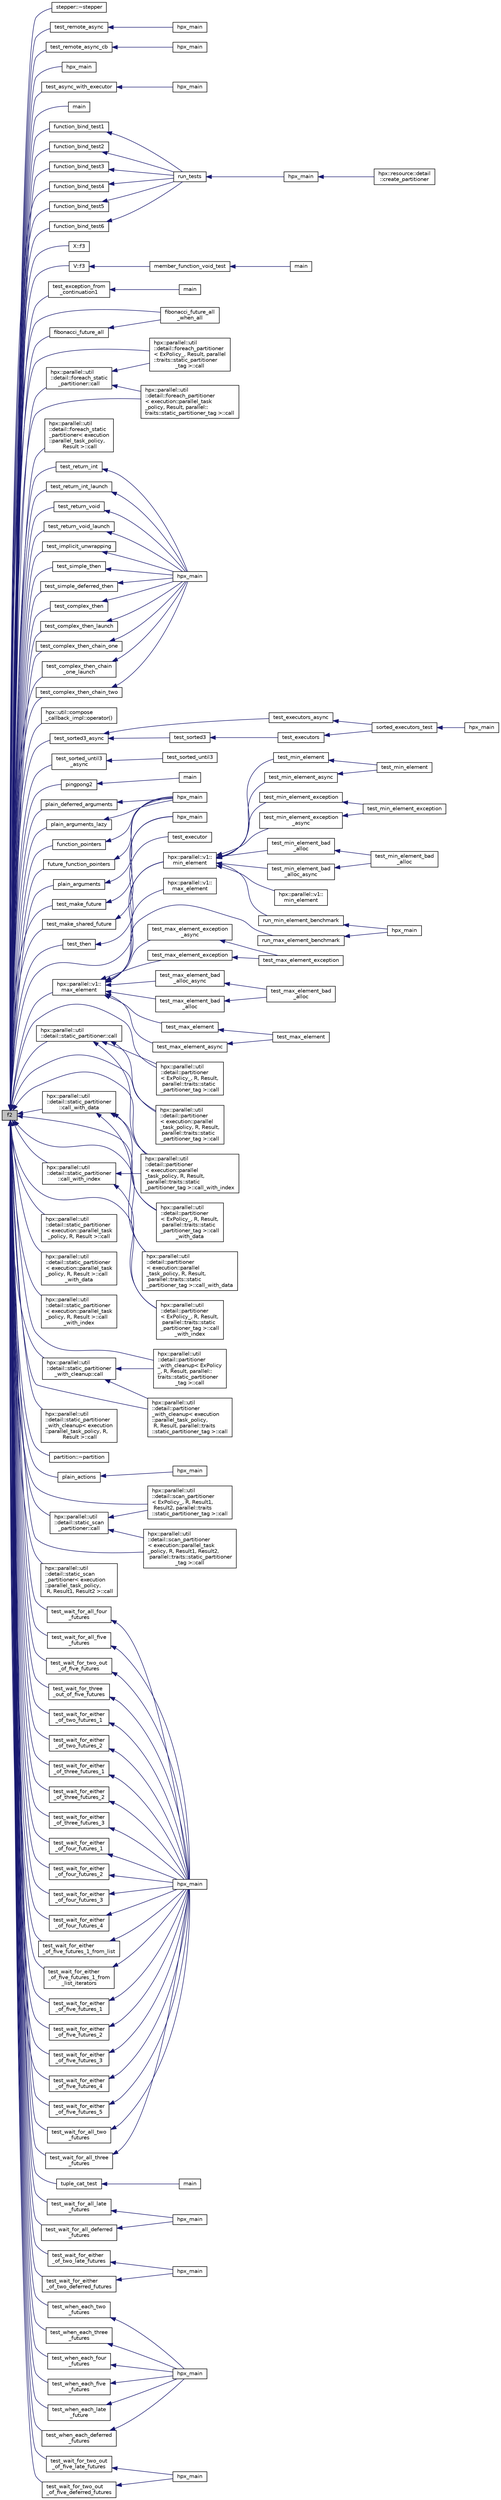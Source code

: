 digraph "f2"
{
  edge [fontname="Helvetica",fontsize="10",labelfontname="Helvetica",labelfontsize="10"];
  node [fontname="Helvetica",fontsize="10",shape=record];
  rankdir="LR";
  Node1211 [label="f2",height=0.2,width=0.4,color="black", fillcolor="grey75", style="filled", fontcolor="black"];
  Node1211 -> Node1212 [dir="back",color="midnightblue",fontsize="10",style="solid",fontname="Helvetica"];
  Node1212 [label="stepper::~stepper",height=0.2,width=0.4,color="black", fillcolor="white", style="filled",URL="$d0/da6/structstepper.html#add73bef54a4602b7a9c84c4fedcde6d0"];
  Node1211 -> Node1213 [dir="back",color="midnightblue",fontsize="10",style="solid",fontname="Helvetica"];
  Node1213 [label="test_remote_async",height=0.2,width=0.4,color="black", fillcolor="white", style="filled",URL="$db/de6/async__action__1813_8cpp.html#af26e331d55cd69b2a6ef7070fe033535"];
  Node1213 -> Node1214 [dir="back",color="midnightblue",fontsize="10",style="solid",fontname="Helvetica"];
  Node1214 [label="hpx_main",height=0.2,width=0.4,color="black", fillcolor="white", style="filled",URL="$db/de6/async__action__1813_8cpp.html#aefd26dd818037509b2241068d57e3e1d"];
  Node1211 -> Node1215 [dir="back",color="midnightblue",fontsize="10",style="solid",fontname="Helvetica"];
  Node1215 [label="test_remote_async_cb",height=0.2,width=0.4,color="black", fillcolor="white", style="filled",URL="$da/d88/async__cb__remote_8cpp.html#a696e56ba0ade0311e4a0e06254e743d9"];
  Node1215 -> Node1216 [dir="back",color="midnightblue",fontsize="10",style="solid",fontname="Helvetica"];
  Node1216 [label="hpx_main",height=0.2,width=0.4,color="black", fillcolor="white", style="filled",URL="$da/d88/async__cb__remote_8cpp.html#aefd26dd818037509b2241068d57e3e1d"];
  Node1211 -> Node1217 [dir="back",color="midnightblue",fontsize="10",style="solid",fontname="Helvetica"];
  Node1217 [label="hpx_main",height=0.2,width=0.4,color="black", fillcolor="white", style="filled",URL="$d4/d19/async__continue_8cpp.html#aefd26dd818037509b2241068d57e3e1d"];
  Node1211 -> Node1218 [dir="back",color="midnightblue",fontsize="10",style="solid",fontname="Helvetica"];
  Node1218 [label="test_async_with_executor",height=0.2,width=0.4,color="black", fillcolor="white", style="filled",URL="$d4/dce/async__local__executor_8cpp.html#a3be1a86d23b45cd956b5d793a25bc1f3"];
  Node1218 -> Node1219 [dir="back",color="midnightblue",fontsize="10",style="solid",fontname="Helvetica"];
  Node1219 [label="hpx_main",height=0.2,width=0.4,color="black", fillcolor="white", style="filled",URL="$d4/dce/async__local__executor_8cpp.html#aefd26dd818037509b2241068d57e3e1d"];
  Node1211 -> Node1220 [dir="back",color="midnightblue",fontsize="10",style="solid",fontname="Helvetica"];
  Node1220 [label="main",height=0.2,width=0.4,color="black", fillcolor="white", style="filled",URL="$d4/d13/async__unwrap__1037_8cpp.html#ae66f6b31b5ad750f1fe042a706a4e3d4"];
  Node1211 -> Node1221 [dir="back",color="midnightblue",fontsize="10",style="solid",fontname="Helvetica"];
  Node1221 [label="function_bind_test1",height=0.2,width=0.4,color="black", fillcolor="white", style="filled",URL="$d7/d85/bind__action_8cpp.html#ae6639183a43f033e86cc0cd59de201fe"];
  Node1221 -> Node1222 [dir="back",color="midnightblue",fontsize="10",style="solid",fontname="Helvetica"];
  Node1222 [label="run_tests",height=0.2,width=0.4,color="black", fillcolor="white", style="filled",URL="$d7/d85/bind__action_8cpp.html#a66ce417481659548c78f69005137fa56"];
  Node1222 -> Node1223 [dir="back",color="midnightblue",fontsize="10",style="solid",fontname="Helvetica"];
  Node1223 [label="hpx_main",height=0.2,width=0.4,color="black", fillcolor="white", style="filled",URL="$d7/d85/bind__action_8cpp.html#a344a9bb316c276641af2d061a2558c97"];
  Node1223 -> Node1224 [dir="back",color="midnightblue",fontsize="10",style="solid",fontname="Helvetica"];
  Node1224 [label="hpx::resource::detail\l::create_partitioner",height=0.2,width=0.4,color="black", fillcolor="white", style="filled",URL="$d8/d1e/namespacehpx_1_1resource_1_1detail.html#a7cf4126748bdc4c7a71cb3c68e7d8a40"];
  Node1211 -> Node1225 [dir="back",color="midnightblue",fontsize="10",style="solid",fontname="Helvetica"];
  Node1225 [label="function_bind_test2",height=0.2,width=0.4,color="black", fillcolor="white", style="filled",URL="$d7/d85/bind__action_8cpp.html#a73d61c976bbadfb683092d4938800382"];
  Node1225 -> Node1222 [dir="back",color="midnightblue",fontsize="10",style="solid",fontname="Helvetica"];
  Node1211 -> Node1226 [dir="back",color="midnightblue",fontsize="10",style="solid",fontname="Helvetica"];
  Node1226 [label="function_bind_test3",height=0.2,width=0.4,color="black", fillcolor="white", style="filled",URL="$d7/d85/bind__action_8cpp.html#ae74b5f5fa480266ffab176338c97c824"];
  Node1226 -> Node1222 [dir="back",color="midnightblue",fontsize="10",style="solid",fontname="Helvetica"];
  Node1211 -> Node1227 [dir="back",color="midnightblue",fontsize="10",style="solid",fontname="Helvetica"];
  Node1227 [label="function_bind_test4",height=0.2,width=0.4,color="black", fillcolor="white", style="filled",URL="$d7/d85/bind__action_8cpp.html#ac73a85dab1306367e15d580ddbd172c3"];
  Node1227 -> Node1222 [dir="back",color="midnightblue",fontsize="10",style="solid",fontname="Helvetica"];
  Node1211 -> Node1228 [dir="back",color="midnightblue",fontsize="10",style="solid",fontname="Helvetica"];
  Node1228 [label="function_bind_test5",height=0.2,width=0.4,color="black", fillcolor="white", style="filled",URL="$d7/d85/bind__action_8cpp.html#a72403e93fa8c54844fd1dbcbeb9ceadb"];
  Node1228 -> Node1222 [dir="back",color="midnightblue",fontsize="10",style="solid",fontname="Helvetica"];
  Node1211 -> Node1229 [dir="back",color="midnightblue",fontsize="10",style="solid",fontname="Helvetica"];
  Node1229 [label="function_bind_test6",height=0.2,width=0.4,color="black", fillcolor="white", style="filled",URL="$d7/d85/bind__action_8cpp.html#ad24c4350176ea8ce81bffd3ccb3dc8f2"];
  Node1229 -> Node1222 [dir="back",color="midnightblue",fontsize="10",style="solid",fontname="Helvetica"];
  Node1211 -> Node1230 [dir="back",color="midnightblue",fontsize="10",style="solid",fontname="Helvetica"];
  Node1230 [label="X::f3",height=0.2,width=0.4,color="black", fillcolor="white", style="filled",URL="$d9/d80/struct_x.html#a96b39955c6e699ea096325dd02930119"];
  Node1211 -> Node1231 [dir="back",color="midnightblue",fontsize="10",style="solid",fontname="Helvetica"];
  Node1231 [label="V::f3",height=0.2,width=0.4,color="black", fillcolor="white", style="filled",URL="$d1/d19/struct_v.html#a02773f8887370a6b6c06aaa43c9ef7ba"];
  Node1231 -> Node1232 [dir="back",color="midnightblue",fontsize="10",style="solid",fontname="Helvetica"];
  Node1232 [label="member_function_void_test",height=0.2,width=0.4,color="black", fillcolor="white", style="filled",URL="$d0/dac/bind__test_8cpp.html#a0cd26a0269df9255c264fc823bfe4cd2"];
  Node1232 -> Node1233 [dir="back",color="midnightblue",fontsize="10",style="solid",fontname="Helvetica"];
  Node1233 [label="main",height=0.2,width=0.4,color="black", fillcolor="white", style="filled",URL="$d0/dac/bind__test_8cpp.html#ae66f6b31b5ad750f1fe042a706a4e3d4"];
  Node1211 -> Node1234 [dir="back",color="midnightblue",fontsize="10",style="solid",fontname="Helvetica"];
  Node1234 [label="test_exception_from\l_continuation1",height=0.2,width=0.4,color="black", fillcolor="white", style="filled",URL="$db/d28/exception__from__continuation__1613_8cpp.html#a22363670a48079a92099d1f0f7def774"];
  Node1234 -> Node1235 [dir="back",color="midnightblue",fontsize="10",style="solid",fontname="Helvetica"];
  Node1235 [label="main",height=0.2,width=0.4,color="black", fillcolor="white", style="filled",URL="$db/d28/exception__from__continuation__1613_8cpp.html#ae66f6b31b5ad750f1fe042a706a4e3d4"];
  Node1211 -> Node1236 [dir="back",color="midnightblue",fontsize="10",style="solid",fontname="Helvetica"];
  Node1236 [label="fibonacci_future_all",height=0.2,width=0.4,color="black", fillcolor="white", style="filled",URL="$d6/de3/fibonacci__futures_8cpp.html#a7b46a4821d812f249d5ad3908cecd85f"];
  Node1236 -> Node1237 [dir="back",color="midnightblue",fontsize="10",style="solid",fontname="Helvetica"];
  Node1237 [label="fibonacci_future_all\l_when_all",height=0.2,width=0.4,color="black", fillcolor="white", style="filled",URL="$d6/de3/fibonacci__futures_8cpp.html#a5695816899c3a480a2c9c0d3277cd4e0"];
  Node1211 -> Node1237 [dir="back",color="midnightblue",fontsize="10",style="solid",fontname="Helvetica"];
  Node1211 -> Node1238 [dir="back",color="midnightblue",fontsize="10",style="solid",fontname="Helvetica"];
  Node1238 [label="hpx::parallel::util\l::detail::foreach_static\l_partitioner::call",height=0.2,width=0.4,color="black", fillcolor="white", style="filled",URL="$d6/d6a/structhpx_1_1parallel_1_1util_1_1detail_1_1foreach__static__partitioner.html#adacc835452ced27726fb88e340a65546"];
  Node1238 -> Node1239 [dir="back",color="midnightblue",fontsize="10",style="solid",fontname="Helvetica"];
  Node1239 [label="hpx::parallel::util\l::detail::foreach_partitioner\l\< ExPolicy_, Result, parallel\l::traits::static_partitioner\l_tag \>::call",height=0.2,width=0.4,color="black", fillcolor="white", style="filled",URL="$db/d4c/structhpx_1_1parallel_1_1util_1_1detail_1_1foreach__partitioner_3_01_ex_policy___00_01_result_00f0905d86233521b217e190864e1ef9bf.html#aec3e49e5b0760bc3e17e7151fbb130db"];
  Node1238 -> Node1240 [dir="back",color="midnightblue",fontsize="10",style="solid",fontname="Helvetica"];
  Node1240 [label="hpx::parallel::util\l::detail::foreach_partitioner\l\< execution::parallel_task\l_policy, Result, parallel::\ltraits::static_partitioner_tag \>::call",height=0.2,width=0.4,color="black", fillcolor="white", style="filled",URL="$dc/dea/structhpx_1_1parallel_1_1util_1_1detail_1_1foreach__partitioner_3_01execution_1_1parallel__task_15c413fade2c2ea381c529c90fb01b95.html#a8231aec9aa2b550686dfb09068355222"];
  Node1211 -> Node1241 [dir="back",color="midnightblue",fontsize="10",style="solid",fontname="Helvetica"];
  Node1241 [label="hpx::parallel::util\l::detail::foreach_static\l_partitioner\< execution\l::parallel_task_policy,\l Result \>::call",height=0.2,width=0.4,color="black", fillcolor="white", style="filled",URL="$dc/d70/structhpx_1_1parallel_1_1util_1_1detail_1_1foreach__static__partitioner_3_01execution_1_1paralle8626d5c4384767c8555b9966fc809b75.html#a4879597fc0c82d45142cb561100c86f4"];
  Node1211 -> Node1239 [dir="back",color="midnightblue",fontsize="10",style="solid",fontname="Helvetica"];
  Node1211 -> Node1240 [dir="back",color="midnightblue",fontsize="10",style="solid",fontname="Helvetica"];
  Node1211 -> Node1242 [dir="back",color="midnightblue",fontsize="10",style="solid",fontname="Helvetica"];
  Node1242 [label="test_return_int",height=0.2,width=0.4,color="black", fillcolor="white", style="filled",URL="$df/da5/future__then_8cpp.html#a4574c7d42a67c66efb94b4aad426e984"];
  Node1242 -> Node1243 [dir="back",color="midnightblue",fontsize="10",style="solid",fontname="Helvetica"];
  Node1243 [label="hpx_main",height=0.2,width=0.4,color="black", fillcolor="white", style="filled",URL="$df/da5/future__then_8cpp.html#aefd26dd818037509b2241068d57e3e1d"];
  Node1211 -> Node1244 [dir="back",color="midnightblue",fontsize="10",style="solid",fontname="Helvetica"];
  Node1244 [label="test_return_int_launch",height=0.2,width=0.4,color="black", fillcolor="white", style="filled",URL="$df/da5/future__then_8cpp.html#a4d59ccf0b01a1fa8fde2acc877f986a7"];
  Node1244 -> Node1243 [dir="back",color="midnightblue",fontsize="10",style="solid",fontname="Helvetica"];
  Node1211 -> Node1245 [dir="back",color="midnightblue",fontsize="10",style="solid",fontname="Helvetica"];
  Node1245 [label="test_return_void",height=0.2,width=0.4,color="black", fillcolor="white", style="filled",URL="$df/da5/future__then_8cpp.html#a504f39b4d586615d5d1371c8dad56645"];
  Node1245 -> Node1243 [dir="back",color="midnightblue",fontsize="10",style="solid",fontname="Helvetica"];
  Node1211 -> Node1246 [dir="back",color="midnightblue",fontsize="10",style="solid",fontname="Helvetica"];
  Node1246 [label="test_return_void_launch",height=0.2,width=0.4,color="black", fillcolor="white", style="filled",URL="$df/da5/future__then_8cpp.html#a6bca71baf1676513433d261fbffee4bc"];
  Node1246 -> Node1243 [dir="back",color="midnightblue",fontsize="10",style="solid",fontname="Helvetica"];
  Node1211 -> Node1247 [dir="back",color="midnightblue",fontsize="10",style="solid",fontname="Helvetica"];
  Node1247 [label="test_implicit_unwrapping",height=0.2,width=0.4,color="black", fillcolor="white", style="filled",URL="$df/da5/future__then_8cpp.html#ad7b1b04c3515e5bf95459e94b1bdc337"];
  Node1247 -> Node1243 [dir="back",color="midnightblue",fontsize="10",style="solid",fontname="Helvetica"];
  Node1211 -> Node1248 [dir="back",color="midnightblue",fontsize="10",style="solid",fontname="Helvetica"];
  Node1248 [label="test_simple_then",height=0.2,width=0.4,color="black", fillcolor="white", style="filled",URL="$df/da5/future__then_8cpp.html#aa74379f2bcdf911e278b78569028848b"];
  Node1248 -> Node1243 [dir="back",color="midnightblue",fontsize="10",style="solid",fontname="Helvetica"];
  Node1211 -> Node1249 [dir="back",color="midnightblue",fontsize="10",style="solid",fontname="Helvetica"];
  Node1249 [label="test_simple_deferred_then",height=0.2,width=0.4,color="black", fillcolor="white", style="filled",URL="$df/da5/future__then_8cpp.html#a026670a80b5d18f81a87665f09f4b9e4"];
  Node1249 -> Node1243 [dir="back",color="midnightblue",fontsize="10",style="solid",fontname="Helvetica"];
  Node1211 -> Node1250 [dir="back",color="midnightblue",fontsize="10",style="solid",fontname="Helvetica"];
  Node1250 [label="test_complex_then",height=0.2,width=0.4,color="black", fillcolor="white", style="filled",URL="$df/da5/future__then_8cpp.html#a65c0909ab7ad1dbde6b00a89e09d12ee"];
  Node1250 -> Node1243 [dir="back",color="midnightblue",fontsize="10",style="solid",fontname="Helvetica"];
  Node1211 -> Node1251 [dir="back",color="midnightblue",fontsize="10",style="solid",fontname="Helvetica"];
  Node1251 [label="test_complex_then_launch",height=0.2,width=0.4,color="black", fillcolor="white", style="filled",URL="$df/da5/future__then_8cpp.html#a57e79de123fc4563e6535bcb0d510eb6"];
  Node1251 -> Node1243 [dir="back",color="midnightblue",fontsize="10",style="solid",fontname="Helvetica"];
  Node1211 -> Node1252 [dir="back",color="midnightblue",fontsize="10",style="solid",fontname="Helvetica"];
  Node1252 [label="test_complex_then_chain_one",height=0.2,width=0.4,color="black", fillcolor="white", style="filled",URL="$df/da5/future__then_8cpp.html#aa9256ab654994c70d6de44c612f62ac1"];
  Node1252 -> Node1243 [dir="back",color="midnightblue",fontsize="10",style="solid",fontname="Helvetica"];
  Node1211 -> Node1253 [dir="back",color="midnightblue",fontsize="10",style="solid",fontname="Helvetica"];
  Node1253 [label="test_complex_then_chain\l_one_launch",height=0.2,width=0.4,color="black", fillcolor="white", style="filled",URL="$df/da5/future__then_8cpp.html#acf17bb2a5182b9cb7667271f95a03704"];
  Node1253 -> Node1243 [dir="back",color="midnightblue",fontsize="10",style="solid",fontname="Helvetica"];
  Node1211 -> Node1254 [dir="back",color="midnightblue",fontsize="10",style="solid",fontname="Helvetica"];
  Node1254 [label="test_complex_then_chain_two",height=0.2,width=0.4,color="black", fillcolor="white", style="filled",URL="$df/da5/future__then_8cpp.html#a877da4dafc5590d16fa0d3c57391c363"];
  Node1254 -> Node1243 [dir="back",color="midnightblue",fontsize="10",style="solid",fontname="Helvetica"];
  Node1211 -> Node1255 [dir="back",color="midnightblue",fontsize="10",style="solid",fontname="Helvetica"];
  Node1255 [label="hpx::util::compose\l_callback_impl::operator()",height=0.2,width=0.4,color="black", fillcolor="white", style="filled",URL="$d0/d19/classhpx_1_1util_1_1compose__callback__impl.html#a18cb82da027db8bc0f85ca3f32f1912a"];
  Node1211 -> Node1256 [dir="back",color="midnightblue",fontsize="10",style="solid",fontname="Helvetica"];
  Node1256 [label="test_sorted3_async",height=0.2,width=0.4,color="black", fillcolor="white", style="filled",URL="$d7/d7f/is__sorted__tests_8hpp.html#aad6598d23fc8cb39839ee7a18c230a33"];
  Node1256 -> Node1257 [dir="back",color="midnightblue",fontsize="10",style="solid",fontname="Helvetica"];
  Node1257 [label="test_sorted3",height=0.2,width=0.4,color="black", fillcolor="white", style="filled",URL="$df/d8f/is__sorted_8cpp.html#a4590466dfab74605ed9b575acfd6373a"];
  Node1257 -> Node1258 [dir="back",color="midnightblue",fontsize="10",style="solid",fontname="Helvetica"];
  Node1258 [label="test_executors",height=0.2,width=0.4,color="black", fillcolor="white", style="filled",URL="$d1/d98/is__sorted__executors__v1_8cpp.html#aa2a590bab3d01b2e0c3f5ebb551e6df0"];
  Node1258 -> Node1259 [dir="back",color="midnightblue",fontsize="10",style="solid",fontname="Helvetica"];
  Node1259 [label="sorted_executors_test",height=0.2,width=0.4,color="black", fillcolor="white", style="filled",URL="$d1/d98/is__sorted__executors__v1_8cpp.html#afa1ce77233e5dafb8a2b46c34746c25a"];
  Node1259 -> Node1260 [dir="back",color="midnightblue",fontsize="10",style="solid",fontname="Helvetica"];
  Node1260 [label="hpx_main",height=0.2,width=0.4,color="black", fillcolor="white", style="filled",URL="$d1/d98/is__sorted__executors__v1_8cpp.html#a4ca51ec94fa82421fc621b58eef7b01c"];
  Node1256 -> Node1261 [dir="back",color="midnightblue",fontsize="10",style="solid",fontname="Helvetica"];
  Node1261 [label="test_executors_async",height=0.2,width=0.4,color="black", fillcolor="white", style="filled",URL="$d1/d98/is__sorted__executors__v1_8cpp.html#a930d409ea07ad974379591f1f0531b59"];
  Node1261 -> Node1259 [dir="back",color="midnightblue",fontsize="10",style="solid",fontname="Helvetica"];
  Node1211 -> Node1262 [dir="back",color="midnightblue",fontsize="10",style="solid",fontname="Helvetica"];
  Node1262 [label="test_sorted_until3\l_async",height=0.2,width=0.4,color="black", fillcolor="white", style="filled",URL="$d0/d1b/is__sorted__until_8cpp.html#a198d4154d3051577107ef8ad32f13f28"];
  Node1262 -> Node1263 [dir="back",color="midnightblue",fontsize="10",style="solid",fontname="Helvetica"];
  Node1263 [label="test_sorted_until3",height=0.2,width=0.4,color="black", fillcolor="white", style="filled",URL="$d0/d1b/is__sorted__until_8cpp.html#ab1c916e1396048e19457767a8f47573e"];
  Node1211 -> Node1264 [dir="back",color="midnightblue",fontsize="10",style="solid",fontname="Helvetica"];
  Node1264 [label="pingpong2",height=0.2,width=0.4,color="black", fillcolor="white", style="filled",URL="$d0/d3e/local__channel_8cpp.html#a4b50212c49f2ad2ed9778746617e0a23"];
  Node1264 -> Node1265 [dir="back",color="midnightblue",fontsize="10",style="solid",fontname="Helvetica"];
  Node1265 [label="main",height=0.2,width=0.4,color="black", fillcolor="white", style="filled",URL="$d0/d3e/local__channel_8cpp.html#a0ddf1224851353fc92bfbff6f499fa97"];
  Node1211 -> Node1266 [dir="back",color="midnightblue",fontsize="10",style="solid",fontname="Helvetica"];
  Node1266 [label="function_pointers",height=0.2,width=0.4,color="black", fillcolor="white", style="filled",URL="$d9/d92/local__dataflow_8cpp.html#a2af92e7e32bc01dfe46820526d275b75"];
  Node1266 -> Node1267 [dir="back",color="midnightblue",fontsize="10",style="solid",fontname="Helvetica"];
  Node1267 [label="hpx_main",height=0.2,width=0.4,color="black", fillcolor="white", style="filled",URL="$d9/d92/local__dataflow_8cpp.html#a255f773d830db5ca937cff11c2692fa2"];
  Node1211 -> Node1268 [dir="back",color="midnightblue",fontsize="10",style="solid",fontname="Helvetica"];
  Node1268 [label="future_function_pointers",height=0.2,width=0.4,color="black", fillcolor="white", style="filled",URL="$d9/d92/local__dataflow_8cpp.html#a95946a10e34f294c2ebf46aee9b45b88"];
  Node1268 -> Node1267 [dir="back",color="midnightblue",fontsize="10",style="solid",fontname="Helvetica"];
  Node1211 -> Node1269 [dir="back",color="midnightblue",fontsize="10",style="solid",fontname="Helvetica"];
  Node1269 [label="plain_arguments",height=0.2,width=0.4,color="black", fillcolor="white", style="filled",URL="$d9/d92/local__dataflow_8cpp.html#a81228aa4824a2f2c1db535f6c893b128"];
  Node1269 -> Node1267 [dir="back",color="midnightblue",fontsize="10",style="solid",fontname="Helvetica"];
  Node1211 -> Node1270 [dir="back",color="midnightblue",fontsize="10",style="solid",fontname="Helvetica"];
  Node1270 [label="plain_deferred_arguments",height=0.2,width=0.4,color="black", fillcolor="white", style="filled",URL="$d9/d92/local__dataflow_8cpp.html#af467fc7759e860e0e1b59571fb635827"];
  Node1270 -> Node1267 [dir="back",color="midnightblue",fontsize="10",style="solid",fontname="Helvetica"];
  Node1211 -> Node1271 [dir="back",color="midnightblue",fontsize="10",style="solid",fontname="Helvetica"];
  Node1271 [label="plain_arguments_lazy",height=0.2,width=0.4,color="black", fillcolor="white", style="filled",URL="$d9/d92/local__dataflow_8cpp.html#a2fe272faeadbd2e1b266a7a48e605f72"];
  Node1271 -> Node1267 [dir="back",color="midnightblue",fontsize="10",style="solid",fontname="Helvetica"];
  Node1211 -> Node1272 [dir="back",color="midnightblue",fontsize="10",style="solid",fontname="Helvetica"];
  Node1272 [label="test_make_future",height=0.2,width=0.4,color="black", fillcolor="white", style="filled",URL="$d8/d4f/make__future_8cpp.html#a313403404fcdba4c691e1ecd092ee44b"];
  Node1272 -> Node1273 [dir="back",color="midnightblue",fontsize="10",style="solid",fontname="Helvetica"];
  Node1273 [label="hpx_main",height=0.2,width=0.4,color="black", fillcolor="white", style="filled",URL="$d8/d4f/make__future_8cpp.html#aefd26dd818037509b2241068d57e3e1d"];
  Node1211 -> Node1274 [dir="back",color="midnightblue",fontsize="10",style="solid",fontname="Helvetica"];
  Node1274 [label="test_make_shared_future",height=0.2,width=0.4,color="black", fillcolor="white", style="filled",URL="$d8/d4f/make__future_8cpp.html#abc946150524b9cd7568ceb9ffd8876a4"];
  Node1274 -> Node1273 [dir="back",color="midnightblue",fontsize="10",style="solid",fontname="Helvetica"];
  Node1211 -> Node1275 [dir="back",color="midnightblue",fontsize="10",style="solid",fontname="Helvetica"];
  Node1275 [label="test_then",height=0.2,width=0.4,color="black", fillcolor="white", style="filled",URL="$d3/ded/minimal__sync__executor_8cpp.html#ac9bebaf8a90aa4c7a059491ce5d5a6d1"];
  Node1275 -> Node1276 [dir="back",color="midnightblue",fontsize="10",style="solid",fontname="Helvetica"];
  Node1276 [label="test_executor",height=0.2,width=0.4,color="black", fillcolor="white", style="filled",URL="$d3/ded/minimal__sync__executor_8cpp.html#a8be873dc57706a919fc844205f8f49cf"];
  Node1211 -> Node1277 [dir="back",color="midnightblue",fontsize="10",style="solid",fontname="Helvetica"];
  Node1277 [label="hpx::parallel::v1::\lmin_element",height=0.2,width=0.4,color="black", fillcolor="white", style="filled",URL="$db/db9/namespacehpx_1_1parallel_1_1v1.html#a0e537469b61350d048999ee16e77a058"];
  Node1277 -> Node1278 [dir="back",color="midnightblue",fontsize="10",style="solid",fontname="Helvetica"];
  Node1278 [label="test_min_element",height=0.2,width=0.4,color="black", fillcolor="white", style="filled",URL="$d3/dab/min__element_8cpp.html#a66d0aaaa281eb1197c6c1a661a1360db"];
  Node1278 -> Node1279 [dir="back",color="midnightblue",fontsize="10",style="solid",fontname="Helvetica"];
  Node1279 [label="test_min_element",height=0.2,width=0.4,color="black", fillcolor="white", style="filled",URL="$d3/dab/min__element_8cpp.html#a4905718248c411def43cd87bdd6df8f2"];
  Node1277 -> Node1280 [dir="back",color="midnightblue",fontsize="10",style="solid",fontname="Helvetica"];
  Node1280 [label="test_min_element_async",height=0.2,width=0.4,color="black", fillcolor="white", style="filled",URL="$d3/dab/min__element_8cpp.html#a67aa04d9278a45273558e579e230e2e7"];
  Node1280 -> Node1279 [dir="back",color="midnightblue",fontsize="10",style="solid",fontname="Helvetica"];
  Node1277 -> Node1281 [dir="back",color="midnightblue",fontsize="10",style="solid",fontname="Helvetica"];
  Node1281 [label="test_min_element_exception",height=0.2,width=0.4,color="black", fillcolor="white", style="filled",URL="$d3/dab/min__element_8cpp.html#add73b64a1f6f62cac842727ee1e14e7a"];
  Node1281 -> Node1282 [dir="back",color="midnightblue",fontsize="10",style="solid",fontname="Helvetica"];
  Node1282 [label="test_min_element_exception",height=0.2,width=0.4,color="black", fillcolor="white", style="filled",URL="$d3/dab/min__element_8cpp.html#a17bc218b988d61f5b271af90e7ba8fca"];
  Node1277 -> Node1283 [dir="back",color="midnightblue",fontsize="10",style="solid",fontname="Helvetica"];
  Node1283 [label="test_min_element_exception\l_async",height=0.2,width=0.4,color="black", fillcolor="white", style="filled",URL="$d3/dab/min__element_8cpp.html#a1c9e82864dcb121b9f75ba2dd536d07b"];
  Node1283 -> Node1282 [dir="back",color="midnightblue",fontsize="10",style="solid",fontname="Helvetica"];
  Node1277 -> Node1284 [dir="back",color="midnightblue",fontsize="10",style="solid",fontname="Helvetica"];
  Node1284 [label="test_min_element_bad\l_alloc",height=0.2,width=0.4,color="black", fillcolor="white", style="filled",URL="$d3/dab/min__element_8cpp.html#a2186639790406b9588796b99f1deaf93"];
  Node1284 -> Node1285 [dir="back",color="midnightblue",fontsize="10",style="solid",fontname="Helvetica"];
  Node1285 [label="test_min_element_bad\l_alloc",height=0.2,width=0.4,color="black", fillcolor="white", style="filled",URL="$d3/dab/min__element_8cpp.html#a9840ad53b3658443caaa9011f7c968cd"];
  Node1277 -> Node1286 [dir="back",color="midnightblue",fontsize="10",style="solid",fontname="Helvetica"];
  Node1286 [label="test_min_element_bad\l_alloc_async",height=0.2,width=0.4,color="black", fillcolor="white", style="filled",URL="$d3/dab/min__element_8cpp.html#a6ee3d9a9bed4a4ee160b384eec0448ff"];
  Node1286 -> Node1285 [dir="back",color="midnightblue",fontsize="10",style="solid",fontname="Helvetica"];
  Node1277 -> Node1287 [dir="back",color="midnightblue",fontsize="10",style="solid",fontname="Helvetica"];
  Node1287 [label="hpx::parallel::v1::\lmin_element",height=0.2,width=0.4,color="black", fillcolor="white", style="filled",URL="$db/db9/namespacehpx_1_1parallel_1_1v1.html#a054f69d856dff1c98459ee86aa4bf5af"];
  Node1277 -> Node1288 [dir="back",color="midnightblue",fontsize="10",style="solid",fontname="Helvetica"];
  Node1288 [label="run_min_element_benchmark",height=0.2,width=0.4,color="black", fillcolor="white", style="filled",URL="$d9/d93/minmax__element__performance_8cpp.html#abd4ad2483a8d6746c8a3fb7057236f25"];
  Node1288 -> Node1289 [dir="back",color="midnightblue",fontsize="10",style="solid",fontname="Helvetica"];
  Node1289 [label="hpx_main",height=0.2,width=0.4,color="black", fillcolor="white", style="filled",URL="$d9/d93/minmax__element__performance_8cpp.html#a4ca51ec94fa82421fc621b58eef7b01c"];
  Node1211 -> Node1290 [dir="back",color="midnightblue",fontsize="10",style="solid",fontname="Helvetica"];
  Node1290 [label="hpx::parallel::v1::\lmax_element",height=0.2,width=0.4,color="black", fillcolor="white", style="filled",URL="$db/db9/namespacehpx_1_1parallel_1_1v1.html#a14a58ab9781146e4597307d7f38c78f4"];
  Node1290 -> Node1291 [dir="back",color="midnightblue",fontsize="10",style="solid",fontname="Helvetica"];
  Node1291 [label="test_max_element",height=0.2,width=0.4,color="black", fillcolor="white", style="filled",URL="$d4/d10/max__element_8cpp.html#a203706cb12e9b4301fc98631ee60fe13"];
  Node1291 -> Node1292 [dir="back",color="midnightblue",fontsize="10",style="solid",fontname="Helvetica"];
  Node1292 [label="test_max_element",height=0.2,width=0.4,color="black", fillcolor="white", style="filled",URL="$d4/d10/max__element_8cpp.html#abac157a207957d6286575b286025fabb"];
  Node1290 -> Node1293 [dir="back",color="midnightblue",fontsize="10",style="solid",fontname="Helvetica"];
  Node1293 [label="test_max_element_async",height=0.2,width=0.4,color="black", fillcolor="white", style="filled",URL="$d4/d10/max__element_8cpp.html#a8ba09c6a35a230409902eea6e9f67d03"];
  Node1293 -> Node1292 [dir="back",color="midnightblue",fontsize="10",style="solid",fontname="Helvetica"];
  Node1290 -> Node1294 [dir="back",color="midnightblue",fontsize="10",style="solid",fontname="Helvetica"];
  Node1294 [label="test_max_element_exception",height=0.2,width=0.4,color="black", fillcolor="white", style="filled",URL="$d4/d10/max__element_8cpp.html#aaaacdfed9386dd8374aec16ef5565fab"];
  Node1294 -> Node1295 [dir="back",color="midnightblue",fontsize="10",style="solid",fontname="Helvetica"];
  Node1295 [label="test_max_element_exception",height=0.2,width=0.4,color="black", fillcolor="white", style="filled",URL="$d4/d10/max__element_8cpp.html#a2e2091dec7650a985ec02686ef7dd4dc"];
  Node1290 -> Node1296 [dir="back",color="midnightblue",fontsize="10",style="solid",fontname="Helvetica"];
  Node1296 [label="test_max_element_exception\l_async",height=0.2,width=0.4,color="black", fillcolor="white", style="filled",URL="$d4/d10/max__element_8cpp.html#a8b8640289c27b9e56feb9ac6656061da"];
  Node1296 -> Node1295 [dir="back",color="midnightblue",fontsize="10",style="solid",fontname="Helvetica"];
  Node1290 -> Node1297 [dir="back",color="midnightblue",fontsize="10",style="solid",fontname="Helvetica"];
  Node1297 [label="test_max_element_bad\l_alloc",height=0.2,width=0.4,color="black", fillcolor="white", style="filled",URL="$d4/d10/max__element_8cpp.html#abc03a44acd08b719fed3b62dff8317c9"];
  Node1297 -> Node1298 [dir="back",color="midnightblue",fontsize="10",style="solid",fontname="Helvetica"];
  Node1298 [label="test_max_element_bad\l_alloc",height=0.2,width=0.4,color="black", fillcolor="white", style="filled",URL="$d4/d10/max__element_8cpp.html#a1662e63af03153f8a0bdcf2052a4219e"];
  Node1290 -> Node1299 [dir="back",color="midnightblue",fontsize="10",style="solid",fontname="Helvetica"];
  Node1299 [label="test_max_element_bad\l_alloc_async",height=0.2,width=0.4,color="black", fillcolor="white", style="filled",URL="$d4/d10/max__element_8cpp.html#a5eba34dbe62d9eb659bfbb04d703ef57"];
  Node1299 -> Node1298 [dir="back",color="midnightblue",fontsize="10",style="solid",fontname="Helvetica"];
  Node1290 -> Node1277 [dir="back",color="midnightblue",fontsize="10",style="solid",fontname="Helvetica"];
  Node1290 -> Node1300 [dir="back",color="midnightblue",fontsize="10",style="solid",fontname="Helvetica"];
  Node1300 [label="hpx::parallel::v1::\lmax_element",height=0.2,width=0.4,color="black", fillcolor="white", style="filled",URL="$db/db9/namespacehpx_1_1parallel_1_1v1.html#a13fe8f4d6918d31c30a3ad80f25f4b14"];
  Node1290 -> Node1301 [dir="back",color="midnightblue",fontsize="10",style="solid",fontname="Helvetica"];
  Node1301 [label="run_max_element_benchmark",height=0.2,width=0.4,color="black", fillcolor="white", style="filled",URL="$d9/d93/minmax__element__performance_8cpp.html#a3c87fe780848980b0a3044d753c7af14"];
  Node1301 -> Node1289 [dir="back",color="midnightblue",fontsize="10",style="solid",fontname="Helvetica"];
  Node1211 -> Node1302 [dir="back",color="midnightblue",fontsize="10",style="solid",fontname="Helvetica"];
  Node1302 [label="hpx::parallel::util\l::detail::static_partitioner::call",height=0.2,width=0.4,color="black", fillcolor="white", style="filled",URL="$d0/d26/structhpx_1_1parallel_1_1util_1_1detail_1_1static__partitioner.html#a55606c265351f432a032ffd3f526c9f0"];
  Node1302 -> Node1303 [dir="back",color="midnightblue",fontsize="10",style="solid",fontname="Helvetica"];
  Node1303 [label="hpx::parallel::util\l::detail::partitioner\l\< ExPolicy_, R, Result,\l parallel::traits::static\l_partitioner_tag \>::call",height=0.2,width=0.4,color="black", fillcolor="white", style="filled",URL="$d9/da6/structhpx_1_1parallel_1_1util_1_1detail_1_1partitioner_3_01_ex_policy___00_01_r_00_01_result_00_f9188a728fbca94eb87dd779d6a026dd.html#a175d427f7214fb0049495e41dc2a54e1"];
  Node1302 -> Node1304 [dir="back",color="midnightblue",fontsize="10",style="solid",fontname="Helvetica"];
  Node1304 [label="hpx::parallel::util\l::detail::partitioner\l\< execution::parallel\l_task_policy, R, Result,\l parallel::traits::static\l_partitioner_tag \>::call",height=0.2,width=0.4,color="black", fillcolor="white", style="filled",URL="$d2/d63/structhpx_1_1parallel_1_1util_1_1detail_1_1partitioner_3_01execution_1_1parallel__task__policy_0969c76df517dcec21fca7bbe6c5e8dec.html#a9fc3a0dd370ba00d8094b228c71ea206"];
  Node1302 -> Node1305 [dir="back",color="midnightblue",fontsize="10",style="solid",fontname="Helvetica"];
  Node1305 [label="hpx::parallel::util\l::detail::partitioner\l\< execution::parallel\l_task_policy, R, Result,\l parallel::traits::static\l_partitioner_tag \>::call_with_index",height=0.2,width=0.4,color="black", fillcolor="white", style="filled",URL="$d2/d63/structhpx_1_1parallel_1_1util_1_1detail_1_1partitioner_3_01execution_1_1parallel__task__policy_0969c76df517dcec21fca7bbe6c5e8dec.html#ae29ad3ded2e96492f8b0d3f89630c55b"];
  Node1211 -> Node1306 [dir="back",color="midnightblue",fontsize="10",style="solid",fontname="Helvetica"];
  Node1306 [label="hpx::parallel::util\l::detail::static_partitioner\l::call_with_data",height=0.2,width=0.4,color="black", fillcolor="white", style="filled",URL="$d0/d26/structhpx_1_1parallel_1_1util_1_1detail_1_1static__partitioner.html#a2e16a7f912e00971d1489075a843b703"];
  Node1306 -> Node1307 [dir="back",color="midnightblue",fontsize="10",style="solid",fontname="Helvetica"];
  Node1307 [label="hpx::parallel::util\l::detail::partitioner\l\< ExPolicy_, R, Result,\l parallel::traits::static\l_partitioner_tag \>::call\l_with_data",height=0.2,width=0.4,color="black", fillcolor="white", style="filled",URL="$d9/da6/structhpx_1_1parallel_1_1util_1_1detail_1_1partitioner_3_01_ex_policy___00_01_r_00_01_result_00_f9188a728fbca94eb87dd779d6a026dd.html#a7b9b2f116ae30586b36468b18c9094dc"];
  Node1306 -> Node1308 [dir="back",color="midnightblue",fontsize="10",style="solid",fontname="Helvetica"];
  Node1308 [label="hpx::parallel::util\l::detail::partitioner\l\< execution::parallel\l_task_policy, R, Result,\l parallel::traits::static\l_partitioner_tag \>::call_with_data",height=0.2,width=0.4,color="black", fillcolor="white", style="filled",URL="$d2/d63/structhpx_1_1parallel_1_1util_1_1detail_1_1partitioner_3_01execution_1_1parallel__task__policy_0969c76df517dcec21fca7bbe6c5e8dec.html#a48b27922d3496dc3aa94f90df1f1c0f1"];
  Node1306 -> Node1305 [dir="back",color="midnightblue",fontsize="10",style="solid",fontname="Helvetica"];
  Node1211 -> Node1309 [dir="back",color="midnightblue",fontsize="10",style="solid",fontname="Helvetica"];
  Node1309 [label="hpx::parallel::util\l::detail::static_partitioner\l::call_with_index",height=0.2,width=0.4,color="black", fillcolor="white", style="filled",URL="$d0/d26/structhpx_1_1parallel_1_1util_1_1detail_1_1static__partitioner.html#a042b7839c8ab773e61517e0d1581a02d"];
  Node1309 -> Node1310 [dir="back",color="midnightblue",fontsize="10",style="solid",fontname="Helvetica"];
  Node1310 [label="hpx::parallel::util\l::detail::partitioner\l\< ExPolicy_, R, Result,\l parallel::traits::static\l_partitioner_tag \>::call\l_with_index",height=0.2,width=0.4,color="black", fillcolor="white", style="filled",URL="$d9/da6/structhpx_1_1parallel_1_1util_1_1detail_1_1partitioner_3_01_ex_policy___00_01_r_00_01_result_00_f9188a728fbca94eb87dd779d6a026dd.html#ace9998b92da4f0f522b791aaefbe6db4"];
  Node1309 -> Node1305 [dir="back",color="midnightblue",fontsize="10",style="solid",fontname="Helvetica"];
  Node1211 -> Node1311 [dir="back",color="midnightblue",fontsize="10",style="solid",fontname="Helvetica"];
  Node1311 [label="hpx::parallel::util\l::detail::static_partitioner\l\< execution::parallel_task\l_policy, R, Result \>::call",height=0.2,width=0.4,color="black", fillcolor="white", style="filled",URL="$df/dd6/structhpx_1_1parallel_1_1util_1_1detail_1_1static__partitioner_3_01execution_1_1parallel__task__e307c4332e9603f100a00570fb182e4c.html#a6d9e6f39a7ed61b51f4172be35f686f9"];
  Node1211 -> Node1312 [dir="back",color="midnightblue",fontsize="10",style="solid",fontname="Helvetica"];
  Node1312 [label="hpx::parallel::util\l::detail::static_partitioner\l\< execution::parallel_task\l_policy, R, Result \>::call\l_with_data",height=0.2,width=0.4,color="black", fillcolor="white", style="filled",URL="$df/dd6/structhpx_1_1parallel_1_1util_1_1detail_1_1static__partitioner_3_01execution_1_1parallel__task__e307c4332e9603f100a00570fb182e4c.html#ad6b7be00bacc787470a76e212afe06fb"];
  Node1211 -> Node1313 [dir="back",color="midnightblue",fontsize="10",style="solid",fontname="Helvetica"];
  Node1313 [label="hpx::parallel::util\l::detail::static_partitioner\l\< execution::parallel_task\l_policy, R, Result \>::call\l_with_index",height=0.2,width=0.4,color="black", fillcolor="white", style="filled",URL="$df/dd6/structhpx_1_1parallel_1_1util_1_1detail_1_1static__partitioner_3_01execution_1_1parallel__task__e307c4332e9603f100a00570fb182e4c.html#ac1f9791eef7a7d0965e568a55d384ad9"];
  Node1211 -> Node1303 [dir="back",color="midnightblue",fontsize="10",style="solid",fontname="Helvetica"];
  Node1211 -> Node1307 [dir="back",color="midnightblue",fontsize="10",style="solid",fontname="Helvetica"];
  Node1211 -> Node1310 [dir="back",color="midnightblue",fontsize="10",style="solid",fontname="Helvetica"];
  Node1211 -> Node1304 [dir="back",color="midnightblue",fontsize="10",style="solid",fontname="Helvetica"];
  Node1211 -> Node1308 [dir="back",color="midnightblue",fontsize="10",style="solid",fontname="Helvetica"];
  Node1211 -> Node1305 [dir="back",color="midnightblue",fontsize="10",style="solid",fontname="Helvetica"];
  Node1211 -> Node1314 [dir="back",color="midnightblue",fontsize="10",style="solid",fontname="Helvetica"];
  Node1314 [label="hpx::parallel::util\l::detail::static_partitioner\l_with_cleanup::call",height=0.2,width=0.4,color="black", fillcolor="white", style="filled",URL="$df/d7d/structhpx_1_1parallel_1_1util_1_1detail_1_1static__partitioner__with__cleanup.html#aeecd73fce300c09d9d3de28de56cd765"];
  Node1314 -> Node1315 [dir="back",color="midnightblue",fontsize="10",style="solid",fontname="Helvetica"];
  Node1315 [label="hpx::parallel::util\l::detail::partitioner\l_with_cleanup\< ExPolicy\l_, R, Result, parallel::\ltraits::static_partitioner\l_tag \>::call",height=0.2,width=0.4,color="black", fillcolor="white", style="filled",URL="$d0/d90/structhpx_1_1parallel_1_1util_1_1detail_1_1partitioner__with__cleanup_3_01_ex_policy___00_01_r_0c3e17ad3ae71a37de155a669555baeda.html#aeb9438bf721d28529588bf5af4bcddba"];
  Node1314 -> Node1316 [dir="back",color="midnightblue",fontsize="10",style="solid",fontname="Helvetica"];
  Node1316 [label="hpx::parallel::util\l::detail::partitioner\l_with_cleanup\< execution\l::parallel_task_policy,\l R, Result, parallel::traits\l::static_partitioner_tag \>::call",height=0.2,width=0.4,color="black", fillcolor="white", style="filled",URL="$d5/da7/structhpx_1_1parallel_1_1util_1_1detail_1_1partitioner__with__cleanup_3_01execution_1_1parallel_8673dcd98c12f633ab8c18b0022ea41a.html#a7b972bb926154f03e888a1b6fd127bcd"];
  Node1211 -> Node1317 [dir="back",color="midnightblue",fontsize="10",style="solid",fontname="Helvetica"];
  Node1317 [label="hpx::parallel::util\l::detail::static_partitioner\l_with_cleanup\< execution\l::parallel_task_policy, R,\l Result \>::call",height=0.2,width=0.4,color="black", fillcolor="white", style="filled",URL="$df/dd6/structhpx_1_1parallel_1_1util_1_1detail_1_1static__partitioner__with__cleanup_3_01execution_1_1pee81c4d5fba158bd787d5798cd50c2c1.html#a8ad4ccadbe61740176e6186256233fd2"];
  Node1211 -> Node1315 [dir="back",color="midnightblue",fontsize="10",style="solid",fontname="Helvetica"];
  Node1211 -> Node1316 [dir="back",color="midnightblue",fontsize="10",style="solid",fontname="Helvetica"];
  Node1211 -> Node1318 [dir="back",color="midnightblue",fontsize="10",style="solid",fontname="Helvetica"];
  Node1318 [label="partition::~partition",height=0.2,width=0.4,color="black", fillcolor="white", style="filled",URL="$d3/d98/structpartition.html#a462494343952d9aa3f655e88ad307869"];
  Node1211 -> Node1319 [dir="back",color="midnightblue",fontsize="10",style="solid",fontname="Helvetica"];
  Node1319 [label="plain_actions",height=0.2,width=0.4,color="black", fillcolor="white", style="filled",URL="$df/d7b/remote__dataflow_8cpp.html#abfaf62a26cdd6cb4e699767400c96af2"];
  Node1319 -> Node1320 [dir="back",color="midnightblue",fontsize="10",style="solid",fontname="Helvetica"];
  Node1320 [label="hpx_main",height=0.2,width=0.4,color="black", fillcolor="white", style="filled",URL="$df/d7b/remote__dataflow_8cpp.html#aefd26dd818037509b2241068d57e3e1d"];
  Node1211 -> Node1321 [dir="back",color="midnightblue",fontsize="10",style="solid",fontname="Helvetica"];
  Node1321 [label="hpx::parallel::util\l::detail::static_scan\l_partitioner::call",height=0.2,width=0.4,color="black", fillcolor="white", style="filled",URL="$d6/dba/structhpx_1_1parallel_1_1util_1_1detail_1_1static__scan__partitioner.html#a25ea6c014eef58f375a3ecbb2185ba0c"];
  Node1321 -> Node1322 [dir="back",color="midnightblue",fontsize="10",style="solid",fontname="Helvetica"];
  Node1322 [label="hpx::parallel::util\l::detail::scan_partitioner\l\< ExPolicy_, R, Result1,\l Result2, parallel::traits\l::static_partitioner_tag \>::call",height=0.2,width=0.4,color="black", fillcolor="white", style="filled",URL="$d3/dc5/structhpx_1_1parallel_1_1util_1_1detail_1_1scan__partitioner_3_01_ex_policy___00_01_r_00_01_resu8681f2069743f920fc415be5cbab4cfc.html#a81f03c80515157478188ed27de54ec14"];
  Node1321 -> Node1323 [dir="back",color="midnightblue",fontsize="10",style="solid",fontname="Helvetica"];
  Node1323 [label="hpx::parallel::util\l::detail::scan_partitioner\l\< execution::parallel_task\l_policy, R, Result1, Result2,\l parallel::traits::static_partitioner\l_tag \>::call",height=0.2,width=0.4,color="black", fillcolor="white", style="filled",URL="$dc/d0d/structhpx_1_1parallel_1_1util_1_1detail_1_1scan__partitioner_3_01execution_1_1parallel__task__po27cdc75dfa3303c868d1c8542c2a4e05.html#a668fa903a77643f2e22c7bdb3e02daee"];
  Node1211 -> Node1324 [dir="back",color="midnightblue",fontsize="10",style="solid",fontname="Helvetica"];
  Node1324 [label="hpx::parallel::util\l::detail::static_scan\l_partitioner\< execution\l::parallel_task_policy,\l R, Result1, Result2 \>::call",height=0.2,width=0.4,color="black", fillcolor="white", style="filled",URL="$de/d2e/structhpx_1_1parallel_1_1util_1_1detail_1_1static__scan__partitioner_3_01execution_1_1parallel__8e160c3c419a57c7f05e2f191722824c.html#a64299a0bd2c41bac5cd118e8ff392410"];
  Node1211 -> Node1322 [dir="back",color="midnightblue",fontsize="10",style="solid",fontname="Helvetica"];
  Node1211 -> Node1323 [dir="back",color="midnightblue",fontsize="10",style="solid",fontname="Helvetica"];
  Node1211 -> Node1325 [dir="back",color="midnightblue",fontsize="10",style="solid",fontname="Helvetica"];
  Node1325 [label="test_wait_for_either\l_of_two_futures_1",height=0.2,width=0.4,color="black", fillcolor="white", style="filled",URL="$d3/d69/shared__future_8cpp.html#a0fe65f588838d5c4dded2555157b102c"];
  Node1325 -> Node1326 [dir="back",color="midnightblue",fontsize="10",style="solid",fontname="Helvetica"];
  Node1326 [label="hpx_main",height=0.2,width=0.4,color="black", fillcolor="white", style="filled",URL="$d3/d69/shared__future_8cpp.html#a255f773d830db5ca937cff11c2692fa2"];
  Node1211 -> Node1327 [dir="back",color="midnightblue",fontsize="10",style="solid",fontname="Helvetica"];
  Node1327 [label="test_wait_for_either\l_of_two_futures_2",height=0.2,width=0.4,color="black", fillcolor="white", style="filled",URL="$d3/d69/shared__future_8cpp.html#a403675b9beb6dbb0aa1febc984edc637"];
  Node1327 -> Node1326 [dir="back",color="midnightblue",fontsize="10",style="solid",fontname="Helvetica"];
  Node1211 -> Node1328 [dir="back",color="midnightblue",fontsize="10",style="solid",fontname="Helvetica"];
  Node1328 [label="test_wait_for_either\l_of_three_futures_1",height=0.2,width=0.4,color="black", fillcolor="white", style="filled",URL="$d3/d69/shared__future_8cpp.html#aefa9b06af0f02dd7578e77fa4c264adf"];
  Node1328 -> Node1326 [dir="back",color="midnightblue",fontsize="10",style="solid",fontname="Helvetica"];
  Node1211 -> Node1329 [dir="back",color="midnightblue",fontsize="10",style="solid",fontname="Helvetica"];
  Node1329 [label="test_wait_for_either\l_of_three_futures_2",height=0.2,width=0.4,color="black", fillcolor="white", style="filled",URL="$d3/d69/shared__future_8cpp.html#ac75a0e2efcb7e64d45c67bd3aa252841"];
  Node1329 -> Node1326 [dir="back",color="midnightblue",fontsize="10",style="solid",fontname="Helvetica"];
  Node1211 -> Node1330 [dir="back",color="midnightblue",fontsize="10",style="solid",fontname="Helvetica"];
  Node1330 [label="test_wait_for_either\l_of_three_futures_3",height=0.2,width=0.4,color="black", fillcolor="white", style="filled",URL="$d3/d69/shared__future_8cpp.html#aed0fff6532d19346b65fd62140ee736f"];
  Node1330 -> Node1326 [dir="back",color="midnightblue",fontsize="10",style="solid",fontname="Helvetica"];
  Node1211 -> Node1331 [dir="back",color="midnightblue",fontsize="10",style="solid",fontname="Helvetica"];
  Node1331 [label="test_wait_for_either\l_of_four_futures_1",height=0.2,width=0.4,color="black", fillcolor="white", style="filled",URL="$d3/d69/shared__future_8cpp.html#ab09a4857e713885930fb7d8255c5d15a"];
  Node1331 -> Node1326 [dir="back",color="midnightblue",fontsize="10",style="solid",fontname="Helvetica"];
  Node1211 -> Node1332 [dir="back",color="midnightblue",fontsize="10",style="solid",fontname="Helvetica"];
  Node1332 [label="test_wait_for_either\l_of_four_futures_2",height=0.2,width=0.4,color="black", fillcolor="white", style="filled",URL="$d3/d69/shared__future_8cpp.html#ae7441a6aefadeb87cc52770bb447c039"];
  Node1332 -> Node1326 [dir="back",color="midnightblue",fontsize="10",style="solid",fontname="Helvetica"];
  Node1211 -> Node1333 [dir="back",color="midnightblue",fontsize="10",style="solid",fontname="Helvetica"];
  Node1333 [label="test_wait_for_either\l_of_four_futures_3",height=0.2,width=0.4,color="black", fillcolor="white", style="filled",URL="$d3/d69/shared__future_8cpp.html#adb2303ca25ec3ad14e65886da57d5c51"];
  Node1333 -> Node1326 [dir="back",color="midnightblue",fontsize="10",style="solid",fontname="Helvetica"];
  Node1211 -> Node1334 [dir="back",color="midnightblue",fontsize="10",style="solid",fontname="Helvetica"];
  Node1334 [label="test_wait_for_either\l_of_four_futures_4",height=0.2,width=0.4,color="black", fillcolor="white", style="filled",URL="$d3/d69/shared__future_8cpp.html#a83ef43ff3250fbee9a35c8d9088434d0"];
  Node1334 -> Node1326 [dir="back",color="midnightblue",fontsize="10",style="solid",fontname="Helvetica"];
  Node1211 -> Node1335 [dir="back",color="midnightblue",fontsize="10",style="solid",fontname="Helvetica"];
  Node1335 [label="test_wait_for_either\l_of_five_futures_1_from_list",height=0.2,width=0.4,color="black", fillcolor="white", style="filled",URL="$d3/d69/shared__future_8cpp.html#a188ec84caaa6a200db2331ae2d113aef"];
  Node1335 -> Node1326 [dir="back",color="midnightblue",fontsize="10",style="solid",fontname="Helvetica"];
  Node1211 -> Node1336 [dir="back",color="midnightblue",fontsize="10",style="solid",fontname="Helvetica"];
  Node1336 [label="test_wait_for_either\l_of_five_futures_1_from\l_list_iterators",height=0.2,width=0.4,color="black", fillcolor="white", style="filled",URL="$d3/d69/shared__future_8cpp.html#ac89c998c3a0340e610739ccc85c86345"];
  Node1336 -> Node1326 [dir="back",color="midnightblue",fontsize="10",style="solid",fontname="Helvetica"];
  Node1211 -> Node1337 [dir="back",color="midnightblue",fontsize="10",style="solid",fontname="Helvetica"];
  Node1337 [label="test_wait_for_either\l_of_five_futures_1",height=0.2,width=0.4,color="black", fillcolor="white", style="filled",URL="$d3/d69/shared__future_8cpp.html#abd556f4967bae3e14f9e58fc72f6525e"];
  Node1337 -> Node1326 [dir="back",color="midnightblue",fontsize="10",style="solid",fontname="Helvetica"];
  Node1211 -> Node1338 [dir="back",color="midnightblue",fontsize="10",style="solid",fontname="Helvetica"];
  Node1338 [label="test_wait_for_either\l_of_five_futures_2",height=0.2,width=0.4,color="black", fillcolor="white", style="filled",URL="$d3/d69/shared__future_8cpp.html#a6685e7ecbe5b59000e0a3aa295a51f7f"];
  Node1338 -> Node1326 [dir="back",color="midnightblue",fontsize="10",style="solid",fontname="Helvetica"];
  Node1211 -> Node1339 [dir="back",color="midnightblue",fontsize="10",style="solid",fontname="Helvetica"];
  Node1339 [label="test_wait_for_either\l_of_five_futures_3",height=0.2,width=0.4,color="black", fillcolor="white", style="filled",URL="$d3/d69/shared__future_8cpp.html#aeb8efb027a0b02bb7ed48060adadab46"];
  Node1339 -> Node1326 [dir="back",color="midnightblue",fontsize="10",style="solid",fontname="Helvetica"];
  Node1211 -> Node1340 [dir="back",color="midnightblue",fontsize="10",style="solid",fontname="Helvetica"];
  Node1340 [label="test_wait_for_either\l_of_five_futures_4",height=0.2,width=0.4,color="black", fillcolor="white", style="filled",URL="$d3/d69/shared__future_8cpp.html#aa82e162ccfc81cd7721cf085080190e2"];
  Node1340 -> Node1326 [dir="back",color="midnightblue",fontsize="10",style="solid",fontname="Helvetica"];
  Node1211 -> Node1341 [dir="back",color="midnightblue",fontsize="10",style="solid",fontname="Helvetica"];
  Node1341 [label="test_wait_for_either\l_of_five_futures_5",height=0.2,width=0.4,color="black", fillcolor="white", style="filled",URL="$d3/d69/shared__future_8cpp.html#aa10656155435aa7a219f9d93a06da428"];
  Node1341 -> Node1326 [dir="back",color="midnightblue",fontsize="10",style="solid",fontname="Helvetica"];
  Node1211 -> Node1342 [dir="back",color="midnightblue",fontsize="10",style="solid",fontname="Helvetica"];
  Node1342 [label="test_wait_for_all_two\l_futures",height=0.2,width=0.4,color="black", fillcolor="white", style="filled",URL="$d3/d69/shared__future_8cpp.html#a4b155a72d5a2675631a35dbda5c4e017"];
  Node1342 -> Node1326 [dir="back",color="midnightblue",fontsize="10",style="solid",fontname="Helvetica"];
  Node1211 -> Node1343 [dir="back",color="midnightblue",fontsize="10",style="solid",fontname="Helvetica"];
  Node1343 [label="test_wait_for_all_three\l_futures",height=0.2,width=0.4,color="black", fillcolor="white", style="filled",URL="$d3/d69/shared__future_8cpp.html#aeabf601683ffcbfdd1e520a0fb3dd0f1"];
  Node1343 -> Node1326 [dir="back",color="midnightblue",fontsize="10",style="solid",fontname="Helvetica"];
  Node1211 -> Node1344 [dir="back",color="midnightblue",fontsize="10",style="solid",fontname="Helvetica"];
  Node1344 [label="test_wait_for_all_four\l_futures",height=0.2,width=0.4,color="black", fillcolor="white", style="filled",URL="$d3/d69/shared__future_8cpp.html#a6f397b472846a22a981117c6984a1dea"];
  Node1344 -> Node1326 [dir="back",color="midnightblue",fontsize="10",style="solid",fontname="Helvetica"];
  Node1211 -> Node1345 [dir="back",color="midnightblue",fontsize="10",style="solid",fontname="Helvetica"];
  Node1345 [label="test_wait_for_all_five\l_futures",height=0.2,width=0.4,color="black", fillcolor="white", style="filled",URL="$d3/d69/shared__future_8cpp.html#abd0a7d139e5e783cd2d6d00aafe1cd24"];
  Node1345 -> Node1326 [dir="back",color="midnightblue",fontsize="10",style="solid",fontname="Helvetica"];
  Node1211 -> Node1346 [dir="back",color="midnightblue",fontsize="10",style="solid",fontname="Helvetica"];
  Node1346 [label="test_wait_for_two_out\l_of_five_futures",height=0.2,width=0.4,color="black", fillcolor="white", style="filled",URL="$d3/d69/shared__future_8cpp.html#a758e71b543c6f57cc16a66a709f54344"];
  Node1346 -> Node1326 [dir="back",color="midnightblue",fontsize="10",style="solid",fontname="Helvetica"];
  Node1211 -> Node1347 [dir="back",color="midnightblue",fontsize="10",style="solid",fontname="Helvetica"];
  Node1347 [label="test_wait_for_three\l_out_of_five_futures",height=0.2,width=0.4,color="black", fillcolor="white", style="filled",URL="$d3/d69/shared__future_8cpp.html#afb196c115d061bea3ded4e9fae6c1a9d"];
  Node1347 -> Node1326 [dir="back",color="midnightblue",fontsize="10",style="solid",fontname="Helvetica"];
  Node1211 -> Node1348 [dir="back",color="midnightblue",fontsize="10",style="solid",fontname="Helvetica"];
  Node1348 [label="tuple_cat_test",height=0.2,width=0.4,color="black", fillcolor="white", style="filled",URL="$d8/da8/tuple_8cpp.html#a9758d5957769e8fac1ea168078adcc06"];
  Node1348 -> Node1349 [dir="back",color="midnightblue",fontsize="10",style="solid",fontname="Helvetica"];
  Node1349 [label="main",height=0.2,width=0.4,color="black", fillcolor="white", style="filled",URL="$d8/da8/tuple_8cpp.html#a0ddf1224851353fc92bfbff6f499fa97"];
  Node1211 -> Node1350 [dir="back",color="midnightblue",fontsize="10",style="solid",fontname="Helvetica"];
  Node1350 [label="test_wait_for_all_late\l_futures",height=0.2,width=0.4,color="black", fillcolor="white", style="filled",URL="$da/d18/when__all_8cpp.html#afcdf0a20c77b084840a3ca36adb42828"];
  Node1350 -> Node1351 [dir="back",color="midnightblue",fontsize="10",style="solid",fontname="Helvetica"];
  Node1351 [label="hpx_main",height=0.2,width=0.4,color="black", fillcolor="white", style="filled",URL="$da/d18/when__all_8cpp.html#a255f773d830db5ca937cff11c2692fa2"];
  Node1211 -> Node1352 [dir="back",color="midnightblue",fontsize="10",style="solid",fontname="Helvetica"];
  Node1352 [label="test_wait_for_all_deferred\l_futures",height=0.2,width=0.4,color="black", fillcolor="white", style="filled",URL="$da/d18/when__all_8cpp.html#a01131d948ddda283720ba6ba2735dd94"];
  Node1352 -> Node1351 [dir="back",color="midnightblue",fontsize="10",style="solid",fontname="Helvetica"];
  Node1211 -> Node1353 [dir="back",color="midnightblue",fontsize="10",style="solid",fontname="Helvetica"];
  Node1353 [label="test_wait_for_either\l_of_two_late_futures",height=0.2,width=0.4,color="black", fillcolor="white", style="filled",URL="$d7/d30/when__any_8cpp.html#a5f7b41ea652919f196c82e2736c6247e"];
  Node1353 -> Node1354 [dir="back",color="midnightblue",fontsize="10",style="solid",fontname="Helvetica"];
  Node1354 [label="hpx_main",height=0.2,width=0.4,color="black", fillcolor="white", style="filled",URL="$d7/d30/when__any_8cpp.html#a255f773d830db5ca937cff11c2692fa2"];
  Node1211 -> Node1355 [dir="back",color="midnightblue",fontsize="10",style="solid",fontname="Helvetica"];
  Node1355 [label="test_wait_for_either\l_of_two_deferred_futures",height=0.2,width=0.4,color="black", fillcolor="white", style="filled",URL="$d7/d30/when__any_8cpp.html#af03aaa42e69218516fb4761dd25bc09e"];
  Node1355 -> Node1354 [dir="back",color="midnightblue",fontsize="10",style="solid",fontname="Helvetica"];
  Node1211 -> Node1356 [dir="back",color="midnightblue",fontsize="10",style="solid",fontname="Helvetica"];
  Node1356 [label="test_when_each_two\l_futures",height=0.2,width=0.4,color="black", fillcolor="white", style="filled",URL="$d0/d95/when__each_8cpp.html#aa1e08fdd0f81716b2f6e266777ec25fd"];
  Node1356 -> Node1357 [dir="back",color="midnightblue",fontsize="10",style="solid",fontname="Helvetica"];
  Node1357 [label="hpx_main",height=0.2,width=0.4,color="black", fillcolor="white", style="filled",URL="$d0/d95/when__each_8cpp.html#a255f773d830db5ca937cff11c2692fa2"];
  Node1211 -> Node1358 [dir="back",color="midnightblue",fontsize="10",style="solid",fontname="Helvetica"];
  Node1358 [label="test_when_each_three\l_futures",height=0.2,width=0.4,color="black", fillcolor="white", style="filled",URL="$d0/d95/when__each_8cpp.html#a6abf20bdacda094b3706fa5312bf21eb"];
  Node1358 -> Node1357 [dir="back",color="midnightblue",fontsize="10",style="solid",fontname="Helvetica"];
  Node1211 -> Node1359 [dir="back",color="midnightblue",fontsize="10",style="solid",fontname="Helvetica"];
  Node1359 [label="test_when_each_four\l_futures",height=0.2,width=0.4,color="black", fillcolor="white", style="filled",URL="$d0/d95/when__each_8cpp.html#a13cbf3bc68616740731cebbe888741c9"];
  Node1359 -> Node1357 [dir="back",color="midnightblue",fontsize="10",style="solid",fontname="Helvetica"];
  Node1211 -> Node1360 [dir="back",color="midnightblue",fontsize="10",style="solid",fontname="Helvetica"];
  Node1360 [label="test_when_each_five\l_futures",height=0.2,width=0.4,color="black", fillcolor="white", style="filled",URL="$d0/d95/when__each_8cpp.html#a49672c9d48666f9cfca009a61f8f5b7f"];
  Node1360 -> Node1357 [dir="back",color="midnightblue",fontsize="10",style="solid",fontname="Helvetica"];
  Node1211 -> Node1361 [dir="back",color="midnightblue",fontsize="10",style="solid",fontname="Helvetica"];
  Node1361 [label="test_when_each_late\l_future",height=0.2,width=0.4,color="black", fillcolor="white", style="filled",URL="$d0/d95/when__each_8cpp.html#a66259c4edddc831679b3cac0fb6abea3"];
  Node1361 -> Node1357 [dir="back",color="midnightblue",fontsize="10",style="solid",fontname="Helvetica"];
  Node1211 -> Node1362 [dir="back",color="midnightblue",fontsize="10",style="solid",fontname="Helvetica"];
  Node1362 [label="test_when_each_deferred\l_futures",height=0.2,width=0.4,color="black", fillcolor="white", style="filled",URL="$d0/d95/when__each_8cpp.html#a1d44c99f6eff168af136e2b7548df45c"];
  Node1362 -> Node1357 [dir="back",color="midnightblue",fontsize="10",style="solid",fontname="Helvetica"];
  Node1211 -> Node1363 [dir="back",color="midnightblue",fontsize="10",style="solid",fontname="Helvetica"];
  Node1363 [label="test_wait_for_two_out\l_of_five_late_futures",height=0.2,width=0.4,color="black", fillcolor="white", style="filled",URL="$dc/d48/when__some_8cpp.html#a118d3041384a0824e5e2730d50d1e0b8"];
  Node1363 -> Node1364 [dir="back",color="midnightblue",fontsize="10",style="solid",fontname="Helvetica"];
  Node1364 [label="hpx_main",height=0.2,width=0.4,color="black", fillcolor="white", style="filled",URL="$dc/d48/when__some_8cpp.html#a255f773d830db5ca937cff11c2692fa2"];
  Node1211 -> Node1365 [dir="back",color="midnightblue",fontsize="10",style="solid",fontname="Helvetica"];
  Node1365 [label="test_wait_for_two_out\l_of_five_deferred_futures",height=0.2,width=0.4,color="black", fillcolor="white", style="filled",URL="$dc/d48/when__some_8cpp.html#a685e4f145a3b6d064322d79f00f40ff5"];
  Node1365 -> Node1364 [dir="back",color="midnightblue",fontsize="10",style="solid",fontname="Helvetica"];
}
